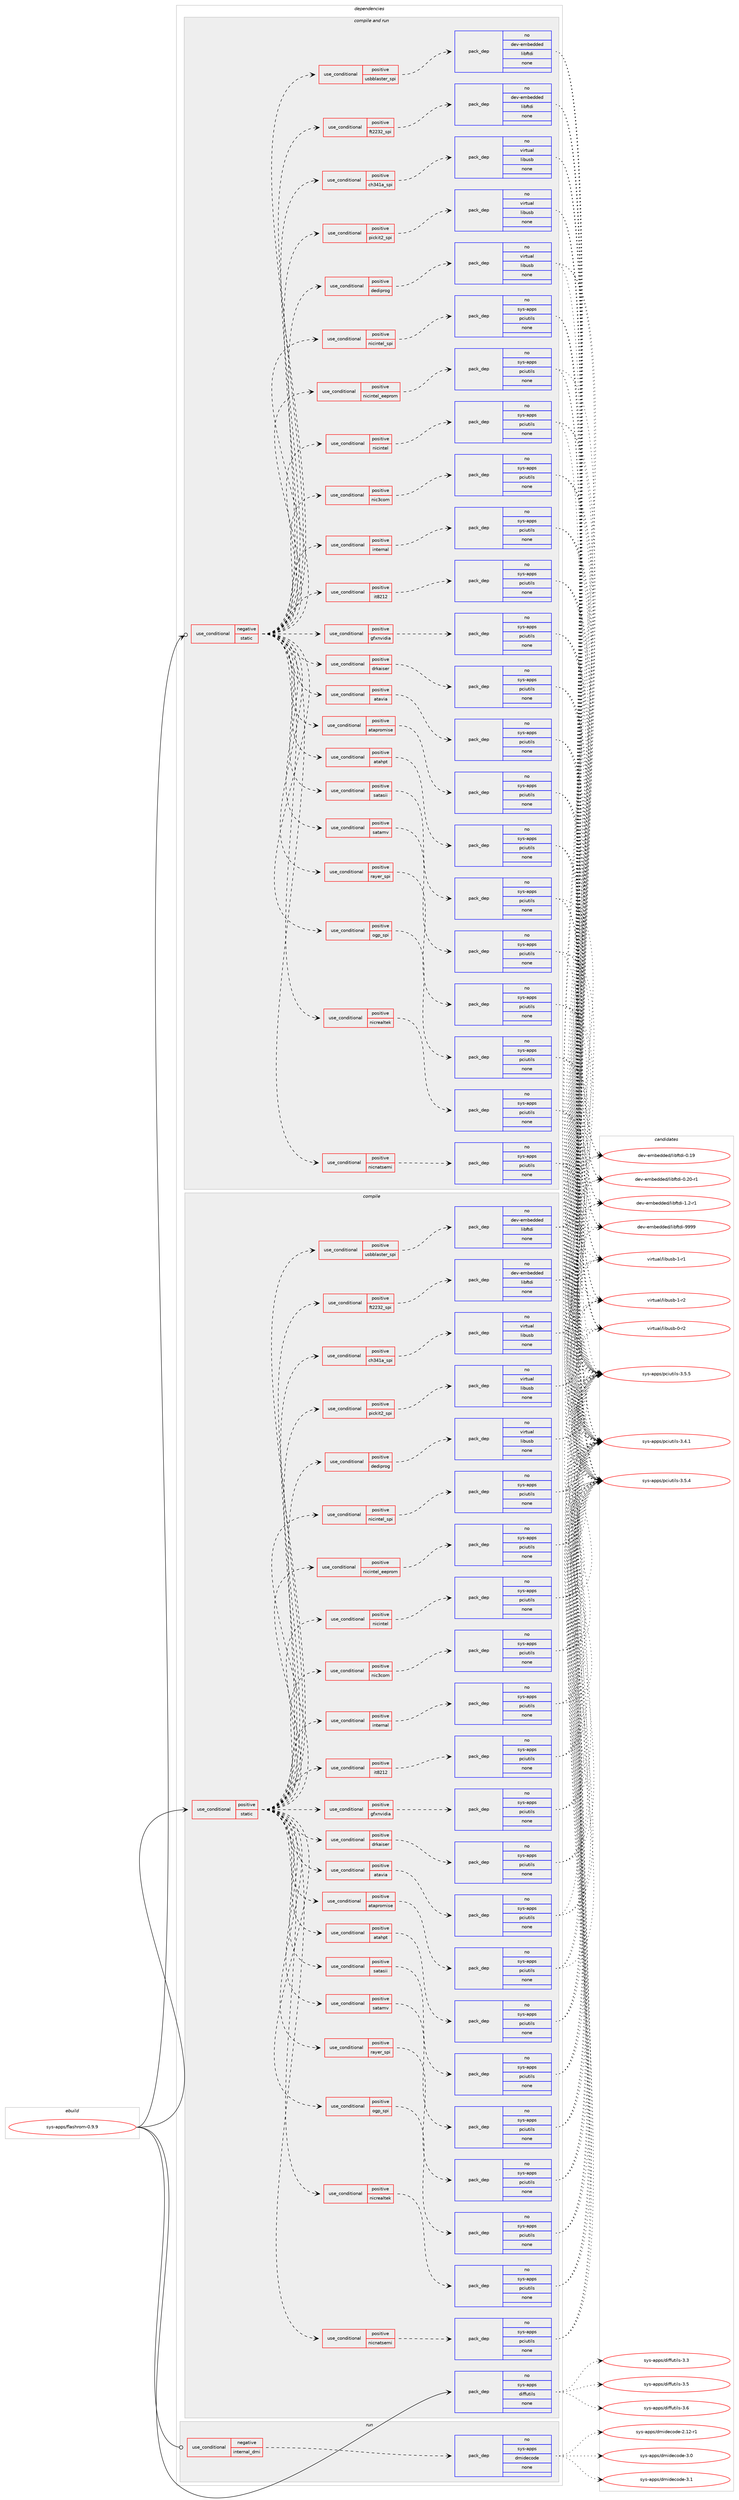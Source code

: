 digraph prolog {

# *************
# Graph options
# *************

newrank=true;
concentrate=true;
compound=true;
graph [rankdir=LR,fontname=Helvetica,fontsize=10,ranksep=1.5];#, ranksep=2.5, nodesep=0.2];
edge  [arrowhead=vee];
node  [fontname=Helvetica,fontsize=10];

# **********
# The ebuild
# **********

subgraph cluster_leftcol {
color=gray;
rank=same;
label=<<i>ebuild</i>>;
id [label="sys-apps/flashrom-0.9.9", color=red, width=4, href="../sys-apps/flashrom-0.9.9.svg"];
}

# ****************
# The dependencies
# ****************

subgraph cluster_midcol {
color=gray;
label=<<i>dependencies</i>>;
subgraph cluster_compile {
fillcolor="#eeeeee";
style=filled;
label=<<i>compile</i>>;
subgraph cond112841 {
dependency468858 [label=<<TABLE BORDER="0" CELLBORDER="1" CELLSPACING="0" CELLPADDING="4"><TR><TD ROWSPAN="3" CELLPADDING="10">use_conditional</TD></TR><TR><TD>positive</TD></TR><TR><TD>static</TD></TR></TABLE>>, shape=none, color=red];
subgraph cond112842 {
dependency468859 [label=<<TABLE BORDER="0" CELLBORDER="1" CELLSPACING="0" CELLPADDING="4"><TR><TD ROWSPAN="3" CELLPADDING="10">use_conditional</TD></TR><TR><TD>positive</TD></TR><TR><TD>atahpt</TD></TR></TABLE>>, shape=none, color=red];
subgraph pack347931 {
dependency468860 [label=<<TABLE BORDER="0" CELLBORDER="1" CELLSPACING="0" CELLPADDING="4" WIDTH="220"><TR><TD ROWSPAN="6" CELLPADDING="30">pack_dep</TD></TR><TR><TD WIDTH="110">no</TD></TR><TR><TD>sys-apps</TD></TR><TR><TD>pciutils</TD></TR><TR><TD>none</TD></TR><TR><TD></TD></TR></TABLE>>, shape=none, color=blue];
}
dependency468859:e -> dependency468860:w [weight=20,style="dashed",arrowhead="vee"];
}
dependency468858:e -> dependency468859:w [weight=20,style="dashed",arrowhead="vee"];
subgraph cond112843 {
dependency468861 [label=<<TABLE BORDER="0" CELLBORDER="1" CELLSPACING="0" CELLPADDING="4"><TR><TD ROWSPAN="3" CELLPADDING="10">use_conditional</TD></TR><TR><TD>positive</TD></TR><TR><TD>atapromise</TD></TR></TABLE>>, shape=none, color=red];
subgraph pack347932 {
dependency468862 [label=<<TABLE BORDER="0" CELLBORDER="1" CELLSPACING="0" CELLPADDING="4" WIDTH="220"><TR><TD ROWSPAN="6" CELLPADDING="30">pack_dep</TD></TR><TR><TD WIDTH="110">no</TD></TR><TR><TD>sys-apps</TD></TR><TR><TD>pciutils</TD></TR><TR><TD>none</TD></TR><TR><TD></TD></TR></TABLE>>, shape=none, color=blue];
}
dependency468861:e -> dependency468862:w [weight=20,style="dashed",arrowhead="vee"];
}
dependency468858:e -> dependency468861:w [weight=20,style="dashed",arrowhead="vee"];
subgraph cond112844 {
dependency468863 [label=<<TABLE BORDER="0" CELLBORDER="1" CELLSPACING="0" CELLPADDING="4"><TR><TD ROWSPAN="3" CELLPADDING="10">use_conditional</TD></TR><TR><TD>positive</TD></TR><TR><TD>atavia</TD></TR></TABLE>>, shape=none, color=red];
subgraph pack347933 {
dependency468864 [label=<<TABLE BORDER="0" CELLBORDER="1" CELLSPACING="0" CELLPADDING="4" WIDTH="220"><TR><TD ROWSPAN="6" CELLPADDING="30">pack_dep</TD></TR><TR><TD WIDTH="110">no</TD></TR><TR><TD>sys-apps</TD></TR><TR><TD>pciutils</TD></TR><TR><TD>none</TD></TR><TR><TD></TD></TR></TABLE>>, shape=none, color=blue];
}
dependency468863:e -> dependency468864:w [weight=20,style="dashed",arrowhead="vee"];
}
dependency468858:e -> dependency468863:w [weight=20,style="dashed",arrowhead="vee"];
subgraph cond112845 {
dependency468865 [label=<<TABLE BORDER="0" CELLBORDER="1" CELLSPACING="0" CELLPADDING="4"><TR><TD ROWSPAN="3" CELLPADDING="10">use_conditional</TD></TR><TR><TD>positive</TD></TR><TR><TD>ch341a_spi</TD></TR></TABLE>>, shape=none, color=red];
subgraph pack347934 {
dependency468866 [label=<<TABLE BORDER="0" CELLBORDER="1" CELLSPACING="0" CELLPADDING="4" WIDTH="220"><TR><TD ROWSPAN="6" CELLPADDING="30">pack_dep</TD></TR><TR><TD WIDTH="110">no</TD></TR><TR><TD>virtual</TD></TR><TR><TD>libusb</TD></TR><TR><TD>none</TD></TR><TR><TD></TD></TR></TABLE>>, shape=none, color=blue];
}
dependency468865:e -> dependency468866:w [weight=20,style="dashed",arrowhead="vee"];
}
dependency468858:e -> dependency468865:w [weight=20,style="dashed",arrowhead="vee"];
subgraph cond112846 {
dependency468867 [label=<<TABLE BORDER="0" CELLBORDER="1" CELLSPACING="0" CELLPADDING="4"><TR><TD ROWSPAN="3" CELLPADDING="10">use_conditional</TD></TR><TR><TD>positive</TD></TR><TR><TD>dediprog</TD></TR></TABLE>>, shape=none, color=red];
subgraph pack347935 {
dependency468868 [label=<<TABLE BORDER="0" CELLBORDER="1" CELLSPACING="0" CELLPADDING="4" WIDTH="220"><TR><TD ROWSPAN="6" CELLPADDING="30">pack_dep</TD></TR><TR><TD WIDTH="110">no</TD></TR><TR><TD>virtual</TD></TR><TR><TD>libusb</TD></TR><TR><TD>none</TD></TR><TR><TD></TD></TR></TABLE>>, shape=none, color=blue];
}
dependency468867:e -> dependency468868:w [weight=20,style="dashed",arrowhead="vee"];
}
dependency468858:e -> dependency468867:w [weight=20,style="dashed",arrowhead="vee"];
subgraph cond112847 {
dependency468869 [label=<<TABLE BORDER="0" CELLBORDER="1" CELLSPACING="0" CELLPADDING="4"><TR><TD ROWSPAN="3" CELLPADDING="10">use_conditional</TD></TR><TR><TD>positive</TD></TR><TR><TD>drkaiser</TD></TR></TABLE>>, shape=none, color=red];
subgraph pack347936 {
dependency468870 [label=<<TABLE BORDER="0" CELLBORDER="1" CELLSPACING="0" CELLPADDING="4" WIDTH="220"><TR><TD ROWSPAN="6" CELLPADDING="30">pack_dep</TD></TR><TR><TD WIDTH="110">no</TD></TR><TR><TD>sys-apps</TD></TR><TR><TD>pciutils</TD></TR><TR><TD>none</TD></TR><TR><TD></TD></TR></TABLE>>, shape=none, color=blue];
}
dependency468869:e -> dependency468870:w [weight=20,style="dashed",arrowhead="vee"];
}
dependency468858:e -> dependency468869:w [weight=20,style="dashed",arrowhead="vee"];
subgraph cond112848 {
dependency468871 [label=<<TABLE BORDER="0" CELLBORDER="1" CELLSPACING="0" CELLPADDING="4"><TR><TD ROWSPAN="3" CELLPADDING="10">use_conditional</TD></TR><TR><TD>positive</TD></TR><TR><TD>ft2232_spi</TD></TR></TABLE>>, shape=none, color=red];
subgraph pack347937 {
dependency468872 [label=<<TABLE BORDER="0" CELLBORDER="1" CELLSPACING="0" CELLPADDING="4" WIDTH="220"><TR><TD ROWSPAN="6" CELLPADDING="30">pack_dep</TD></TR><TR><TD WIDTH="110">no</TD></TR><TR><TD>dev-embedded</TD></TR><TR><TD>libftdi</TD></TR><TR><TD>none</TD></TR><TR><TD></TD></TR></TABLE>>, shape=none, color=blue];
}
dependency468871:e -> dependency468872:w [weight=20,style="dashed",arrowhead="vee"];
}
dependency468858:e -> dependency468871:w [weight=20,style="dashed",arrowhead="vee"];
subgraph cond112849 {
dependency468873 [label=<<TABLE BORDER="0" CELLBORDER="1" CELLSPACING="0" CELLPADDING="4"><TR><TD ROWSPAN="3" CELLPADDING="10">use_conditional</TD></TR><TR><TD>positive</TD></TR><TR><TD>gfxnvidia</TD></TR></TABLE>>, shape=none, color=red];
subgraph pack347938 {
dependency468874 [label=<<TABLE BORDER="0" CELLBORDER="1" CELLSPACING="0" CELLPADDING="4" WIDTH="220"><TR><TD ROWSPAN="6" CELLPADDING="30">pack_dep</TD></TR><TR><TD WIDTH="110">no</TD></TR><TR><TD>sys-apps</TD></TR><TR><TD>pciutils</TD></TR><TR><TD>none</TD></TR><TR><TD></TD></TR></TABLE>>, shape=none, color=blue];
}
dependency468873:e -> dependency468874:w [weight=20,style="dashed",arrowhead="vee"];
}
dependency468858:e -> dependency468873:w [weight=20,style="dashed",arrowhead="vee"];
subgraph cond112850 {
dependency468875 [label=<<TABLE BORDER="0" CELLBORDER="1" CELLSPACING="0" CELLPADDING="4"><TR><TD ROWSPAN="3" CELLPADDING="10">use_conditional</TD></TR><TR><TD>positive</TD></TR><TR><TD>it8212</TD></TR></TABLE>>, shape=none, color=red];
subgraph pack347939 {
dependency468876 [label=<<TABLE BORDER="0" CELLBORDER="1" CELLSPACING="0" CELLPADDING="4" WIDTH="220"><TR><TD ROWSPAN="6" CELLPADDING="30">pack_dep</TD></TR><TR><TD WIDTH="110">no</TD></TR><TR><TD>sys-apps</TD></TR><TR><TD>pciutils</TD></TR><TR><TD>none</TD></TR><TR><TD></TD></TR></TABLE>>, shape=none, color=blue];
}
dependency468875:e -> dependency468876:w [weight=20,style="dashed",arrowhead="vee"];
}
dependency468858:e -> dependency468875:w [weight=20,style="dashed",arrowhead="vee"];
subgraph cond112851 {
dependency468877 [label=<<TABLE BORDER="0" CELLBORDER="1" CELLSPACING="0" CELLPADDING="4"><TR><TD ROWSPAN="3" CELLPADDING="10">use_conditional</TD></TR><TR><TD>positive</TD></TR><TR><TD>internal</TD></TR></TABLE>>, shape=none, color=red];
subgraph pack347940 {
dependency468878 [label=<<TABLE BORDER="0" CELLBORDER="1" CELLSPACING="0" CELLPADDING="4" WIDTH="220"><TR><TD ROWSPAN="6" CELLPADDING="30">pack_dep</TD></TR><TR><TD WIDTH="110">no</TD></TR><TR><TD>sys-apps</TD></TR><TR><TD>pciutils</TD></TR><TR><TD>none</TD></TR><TR><TD></TD></TR></TABLE>>, shape=none, color=blue];
}
dependency468877:e -> dependency468878:w [weight=20,style="dashed",arrowhead="vee"];
}
dependency468858:e -> dependency468877:w [weight=20,style="dashed",arrowhead="vee"];
subgraph cond112852 {
dependency468879 [label=<<TABLE BORDER="0" CELLBORDER="1" CELLSPACING="0" CELLPADDING="4"><TR><TD ROWSPAN="3" CELLPADDING="10">use_conditional</TD></TR><TR><TD>positive</TD></TR><TR><TD>nic3com</TD></TR></TABLE>>, shape=none, color=red];
subgraph pack347941 {
dependency468880 [label=<<TABLE BORDER="0" CELLBORDER="1" CELLSPACING="0" CELLPADDING="4" WIDTH="220"><TR><TD ROWSPAN="6" CELLPADDING="30">pack_dep</TD></TR><TR><TD WIDTH="110">no</TD></TR><TR><TD>sys-apps</TD></TR><TR><TD>pciutils</TD></TR><TR><TD>none</TD></TR><TR><TD></TD></TR></TABLE>>, shape=none, color=blue];
}
dependency468879:e -> dependency468880:w [weight=20,style="dashed",arrowhead="vee"];
}
dependency468858:e -> dependency468879:w [weight=20,style="dashed",arrowhead="vee"];
subgraph cond112853 {
dependency468881 [label=<<TABLE BORDER="0" CELLBORDER="1" CELLSPACING="0" CELLPADDING="4"><TR><TD ROWSPAN="3" CELLPADDING="10">use_conditional</TD></TR><TR><TD>positive</TD></TR><TR><TD>nicintel</TD></TR></TABLE>>, shape=none, color=red];
subgraph pack347942 {
dependency468882 [label=<<TABLE BORDER="0" CELLBORDER="1" CELLSPACING="0" CELLPADDING="4" WIDTH="220"><TR><TD ROWSPAN="6" CELLPADDING="30">pack_dep</TD></TR><TR><TD WIDTH="110">no</TD></TR><TR><TD>sys-apps</TD></TR><TR><TD>pciutils</TD></TR><TR><TD>none</TD></TR><TR><TD></TD></TR></TABLE>>, shape=none, color=blue];
}
dependency468881:e -> dependency468882:w [weight=20,style="dashed",arrowhead="vee"];
}
dependency468858:e -> dependency468881:w [weight=20,style="dashed",arrowhead="vee"];
subgraph cond112854 {
dependency468883 [label=<<TABLE BORDER="0" CELLBORDER="1" CELLSPACING="0" CELLPADDING="4"><TR><TD ROWSPAN="3" CELLPADDING="10">use_conditional</TD></TR><TR><TD>positive</TD></TR><TR><TD>nicintel_eeprom</TD></TR></TABLE>>, shape=none, color=red];
subgraph pack347943 {
dependency468884 [label=<<TABLE BORDER="0" CELLBORDER="1" CELLSPACING="0" CELLPADDING="4" WIDTH="220"><TR><TD ROWSPAN="6" CELLPADDING="30">pack_dep</TD></TR><TR><TD WIDTH="110">no</TD></TR><TR><TD>sys-apps</TD></TR><TR><TD>pciutils</TD></TR><TR><TD>none</TD></TR><TR><TD></TD></TR></TABLE>>, shape=none, color=blue];
}
dependency468883:e -> dependency468884:w [weight=20,style="dashed",arrowhead="vee"];
}
dependency468858:e -> dependency468883:w [weight=20,style="dashed",arrowhead="vee"];
subgraph cond112855 {
dependency468885 [label=<<TABLE BORDER="0" CELLBORDER="1" CELLSPACING="0" CELLPADDING="4"><TR><TD ROWSPAN="3" CELLPADDING="10">use_conditional</TD></TR><TR><TD>positive</TD></TR><TR><TD>nicintel_spi</TD></TR></TABLE>>, shape=none, color=red];
subgraph pack347944 {
dependency468886 [label=<<TABLE BORDER="0" CELLBORDER="1" CELLSPACING="0" CELLPADDING="4" WIDTH="220"><TR><TD ROWSPAN="6" CELLPADDING="30">pack_dep</TD></TR><TR><TD WIDTH="110">no</TD></TR><TR><TD>sys-apps</TD></TR><TR><TD>pciutils</TD></TR><TR><TD>none</TD></TR><TR><TD></TD></TR></TABLE>>, shape=none, color=blue];
}
dependency468885:e -> dependency468886:w [weight=20,style="dashed",arrowhead="vee"];
}
dependency468858:e -> dependency468885:w [weight=20,style="dashed",arrowhead="vee"];
subgraph cond112856 {
dependency468887 [label=<<TABLE BORDER="0" CELLBORDER="1" CELLSPACING="0" CELLPADDING="4"><TR><TD ROWSPAN="3" CELLPADDING="10">use_conditional</TD></TR><TR><TD>positive</TD></TR><TR><TD>nicnatsemi</TD></TR></TABLE>>, shape=none, color=red];
subgraph pack347945 {
dependency468888 [label=<<TABLE BORDER="0" CELLBORDER="1" CELLSPACING="0" CELLPADDING="4" WIDTH="220"><TR><TD ROWSPAN="6" CELLPADDING="30">pack_dep</TD></TR><TR><TD WIDTH="110">no</TD></TR><TR><TD>sys-apps</TD></TR><TR><TD>pciutils</TD></TR><TR><TD>none</TD></TR><TR><TD></TD></TR></TABLE>>, shape=none, color=blue];
}
dependency468887:e -> dependency468888:w [weight=20,style="dashed",arrowhead="vee"];
}
dependency468858:e -> dependency468887:w [weight=20,style="dashed",arrowhead="vee"];
subgraph cond112857 {
dependency468889 [label=<<TABLE BORDER="0" CELLBORDER="1" CELLSPACING="0" CELLPADDING="4"><TR><TD ROWSPAN="3" CELLPADDING="10">use_conditional</TD></TR><TR><TD>positive</TD></TR><TR><TD>nicrealtek</TD></TR></TABLE>>, shape=none, color=red];
subgraph pack347946 {
dependency468890 [label=<<TABLE BORDER="0" CELLBORDER="1" CELLSPACING="0" CELLPADDING="4" WIDTH="220"><TR><TD ROWSPAN="6" CELLPADDING="30">pack_dep</TD></TR><TR><TD WIDTH="110">no</TD></TR><TR><TD>sys-apps</TD></TR><TR><TD>pciutils</TD></TR><TR><TD>none</TD></TR><TR><TD></TD></TR></TABLE>>, shape=none, color=blue];
}
dependency468889:e -> dependency468890:w [weight=20,style="dashed",arrowhead="vee"];
}
dependency468858:e -> dependency468889:w [weight=20,style="dashed",arrowhead="vee"];
subgraph cond112858 {
dependency468891 [label=<<TABLE BORDER="0" CELLBORDER="1" CELLSPACING="0" CELLPADDING="4"><TR><TD ROWSPAN="3" CELLPADDING="10">use_conditional</TD></TR><TR><TD>positive</TD></TR><TR><TD>ogp_spi</TD></TR></TABLE>>, shape=none, color=red];
subgraph pack347947 {
dependency468892 [label=<<TABLE BORDER="0" CELLBORDER="1" CELLSPACING="0" CELLPADDING="4" WIDTH="220"><TR><TD ROWSPAN="6" CELLPADDING="30">pack_dep</TD></TR><TR><TD WIDTH="110">no</TD></TR><TR><TD>sys-apps</TD></TR><TR><TD>pciutils</TD></TR><TR><TD>none</TD></TR><TR><TD></TD></TR></TABLE>>, shape=none, color=blue];
}
dependency468891:e -> dependency468892:w [weight=20,style="dashed",arrowhead="vee"];
}
dependency468858:e -> dependency468891:w [weight=20,style="dashed",arrowhead="vee"];
subgraph cond112859 {
dependency468893 [label=<<TABLE BORDER="0" CELLBORDER="1" CELLSPACING="0" CELLPADDING="4"><TR><TD ROWSPAN="3" CELLPADDING="10">use_conditional</TD></TR><TR><TD>positive</TD></TR><TR><TD>pickit2_spi</TD></TR></TABLE>>, shape=none, color=red];
subgraph pack347948 {
dependency468894 [label=<<TABLE BORDER="0" CELLBORDER="1" CELLSPACING="0" CELLPADDING="4" WIDTH="220"><TR><TD ROWSPAN="6" CELLPADDING="30">pack_dep</TD></TR><TR><TD WIDTH="110">no</TD></TR><TR><TD>virtual</TD></TR><TR><TD>libusb</TD></TR><TR><TD>none</TD></TR><TR><TD></TD></TR></TABLE>>, shape=none, color=blue];
}
dependency468893:e -> dependency468894:w [weight=20,style="dashed",arrowhead="vee"];
}
dependency468858:e -> dependency468893:w [weight=20,style="dashed",arrowhead="vee"];
subgraph cond112860 {
dependency468895 [label=<<TABLE BORDER="0" CELLBORDER="1" CELLSPACING="0" CELLPADDING="4"><TR><TD ROWSPAN="3" CELLPADDING="10">use_conditional</TD></TR><TR><TD>positive</TD></TR><TR><TD>rayer_spi</TD></TR></TABLE>>, shape=none, color=red];
subgraph pack347949 {
dependency468896 [label=<<TABLE BORDER="0" CELLBORDER="1" CELLSPACING="0" CELLPADDING="4" WIDTH="220"><TR><TD ROWSPAN="6" CELLPADDING="30">pack_dep</TD></TR><TR><TD WIDTH="110">no</TD></TR><TR><TD>sys-apps</TD></TR><TR><TD>pciutils</TD></TR><TR><TD>none</TD></TR><TR><TD></TD></TR></TABLE>>, shape=none, color=blue];
}
dependency468895:e -> dependency468896:w [weight=20,style="dashed",arrowhead="vee"];
}
dependency468858:e -> dependency468895:w [weight=20,style="dashed",arrowhead="vee"];
subgraph cond112861 {
dependency468897 [label=<<TABLE BORDER="0" CELLBORDER="1" CELLSPACING="0" CELLPADDING="4"><TR><TD ROWSPAN="3" CELLPADDING="10">use_conditional</TD></TR><TR><TD>positive</TD></TR><TR><TD>satamv</TD></TR></TABLE>>, shape=none, color=red];
subgraph pack347950 {
dependency468898 [label=<<TABLE BORDER="0" CELLBORDER="1" CELLSPACING="0" CELLPADDING="4" WIDTH="220"><TR><TD ROWSPAN="6" CELLPADDING="30">pack_dep</TD></TR><TR><TD WIDTH="110">no</TD></TR><TR><TD>sys-apps</TD></TR><TR><TD>pciutils</TD></TR><TR><TD>none</TD></TR><TR><TD></TD></TR></TABLE>>, shape=none, color=blue];
}
dependency468897:e -> dependency468898:w [weight=20,style="dashed",arrowhead="vee"];
}
dependency468858:e -> dependency468897:w [weight=20,style="dashed",arrowhead="vee"];
subgraph cond112862 {
dependency468899 [label=<<TABLE BORDER="0" CELLBORDER="1" CELLSPACING="0" CELLPADDING="4"><TR><TD ROWSPAN="3" CELLPADDING="10">use_conditional</TD></TR><TR><TD>positive</TD></TR><TR><TD>satasii</TD></TR></TABLE>>, shape=none, color=red];
subgraph pack347951 {
dependency468900 [label=<<TABLE BORDER="0" CELLBORDER="1" CELLSPACING="0" CELLPADDING="4" WIDTH="220"><TR><TD ROWSPAN="6" CELLPADDING="30">pack_dep</TD></TR><TR><TD WIDTH="110">no</TD></TR><TR><TD>sys-apps</TD></TR><TR><TD>pciutils</TD></TR><TR><TD>none</TD></TR><TR><TD></TD></TR></TABLE>>, shape=none, color=blue];
}
dependency468899:e -> dependency468900:w [weight=20,style="dashed",arrowhead="vee"];
}
dependency468858:e -> dependency468899:w [weight=20,style="dashed",arrowhead="vee"];
subgraph cond112863 {
dependency468901 [label=<<TABLE BORDER="0" CELLBORDER="1" CELLSPACING="0" CELLPADDING="4"><TR><TD ROWSPAN="3" CELLPADDING="10">use_conditional</TD></TR><TR><TD>positive</TD></TR><TR><TD>usbblaster_spi</TD></TR></TABLE>>, shape=none, color=red];
subgraph pack347952 {
dependency468902 [label=<<TABLE BORDER="0" CELLBORDER="1" CELLSPACING="0" CELLPADDING="4" WIDTH="220"><TR><TD ROWSPAN="6" CELLPADDING="30">pack_dep</TD></TR><TR><TD WIDTH="110">no</TD></TR><TR><TD>dev-embedded</TD></TR><TR><TD>libftdi</TD></TR><TR><TD>none</TD></TR><TR><TD></TD></TR></TABLE>>, shape=none, color=blue];
}
dependency468901:e -> dependency468902:w [weight=20,style="dashed",arrowhead="vee"];
}
dependency468858:e -> dependency468901:w [weight=20,style="dashed",arrowhead="vee"];
}
id:e -> dependency468858:w [weight=20,style="solid",arrowhead="vee"];
subgraph pack347953 {
dependency468903 [label=<<TABLE BORDER="0" CELLBORDER="1" CELLSPACING="0" CELLPADDING="4" WIDTH="220"><TR><TD ROWSPAN="6" CELLPADDING="30">pack_dep</TD></TR><TR><TD WIDTH="110">no</TD></TR><TR><TD>sys-apps</TD></TR><TR><TD>diffutils</TD></TR><TR><TD>none</TD></TR><TR><TD></TD></TR></TABLE>>, shape=none, color=blue];
}
id:e -> dependency468903:w [weight=20,style="solid",arrowhead="vee"];
}
subgraph cluster_compileandrun {
fillcolor="#eeeeee";
style=filled;
label=<<i>compile and run</i>>;
subgraph cond112864 {
dependency468904 [label=<<TABLE BORDER="0" CELLBORDER="1" CELLSPACING="0" CELLPADDING="4"><TR><TD ROWSPAN="3" CELLPADDING="10">use_conditional</TD></TR><TR><TD>negative</TD></TR><TR><TD>static</TD></TR></TABLE>>, shape=none, color=red];
subgraph cond112865 {
dependency468905 [label=<<TABLE BORDER="0" CELLBORDER="1" CELLSPACING="0" CELLPADDING="4"><TR><TD ROWSPAN="3" CELLPADDING="10">use_conditional</TD></TR><TR><TD>positive</TD></TR><TR><TD>atahpt</TD></TR></TABLE>>, shape=none, color=red];
subgraph pack347954 {
dependency468906 [label=<<TABLE BORDER="0" CELLBORDER="1" CELLSPACING="0" CELLPADDING="4" WIDTH="220"><TR><TD ROWSPAN="6" CELLPADDING="30">pack_dep</TD></TR><TR><TD WIDTH="110">no</TD></TR><TR><TD>sys-apps</TD></TR><TR><TD>pciutils</TD></TR><TR><TD>none</TD></TR><TR><TD></TD></TR></TABLE>>, shape=none, color=blue];
}
dependency468905:e -> dependency468906:w [weight=20,style="dashed",arrowhead="vee"];
}
dependency468904:e -> dependency468905:w [weight=20,style="dashed",arrowhead="vee"];
subgraph cond112866 {
dependency468907 [label=<<TABLE BORDER="0" CELLBORDER="1" CELLSPACING="0" CELLPADDING="4"><TR><TD ROWSPAN="3" CELLPADDING="10">use_conditional</TD></TR><TR><TD>positive</TD></TR><TR><TD>atapromise</TD></TR></TABLE>>, shape=none, color=red];
subgraph pack347955 {
dependency468908 [label=<<TABLE BORDER="0" CELLBORDER="1" CELLSPACING="0" CELLPADDING="4" WIDTH="220"><TR><TD ROWSPAN="6" CELLPADDING="30">pack_dep</TD></TR><TR><TD WIDTH="110">no</TD></TR><TR><TD>sys-apps</TD></TR><TR><TD>pciutils</TD></TR><TR><TD>none</TD></TR><TR><TD></TD></TR></TABLE>>, shape=none, color=blue];
}
dependency468907:e -> dependency468908:w [weight=20,style="dashed",arrowhead="vee"];
}
dependency468904:e -> dependency468907:w [weight=20,style="dashed",arrowhead="vee"];
subgraph cond112867 {
dependency468909 [label=<<TABLE BORDER="0" CELLBORDER="1" CELLSPACING="0" CELLPADDING="4"><TR><TD ROWSPAN="3" CELLPADDING="10">use_conditional</TD></TR><TR><TD>positive</TD></TR><TR><TD>atavia</TD></TR></TABLE>>, shape=none, color=red];
subgraph pack347956 {
dependency468910 [label=<<TABLE BORDER="0" CELLBORDER="1" CELLSPACING="0" CELLPADDING="4" WIDTH="220"><TR><TD ROWSPAN="6" CELLPADDING="30">pack_dep</TD></TR><TR><TD WIDTH="110">no</TD></TR><TR><TD>sys-apps</TD></TR><TR><TD>pciutils</TD></TR><TR><TD>none</TD></TR><TR><TD></TD></TR></TABLE>>, shape=none, color=blue];
}
dependency468909:e -> dependency468910:w [weight=20,style="dashed",arrowhead="vee"];
}
dependency468904:e -> dependency468909:w [weight=20,style="dashed",arrowhead="vee"];
subgraph cond112868 {
dependency468911 [label=<<TABLE BORDER="0" CELLBORDER="1" CELLSPACING="0" CELLPADDING="4"><TR><TD ROWSPAN="3" CELLPADDING="10">use_conditional</TD></TR><TR><TD>positive</TD></TR><TR><TD>ch341a_spi</TD></TR></TABLE>>, shape=none, color=red];
subgraph pack347957 {
dependency468912 [label=<<TABLE BORDER="0" CELLBORDER="1" CELLSPACING="0" CELLPADDING="4" WIDTH="220"><TR><TD ROWSPAN="6" CELLPADDING="30">pack_dep</TD></TR><TR><TD WIDTH="110">no</TD></TR><TR><TD>virtual</TD></TR><TR><TD>libusb</TD></TR><TR><TD>none</TD></TR><TR><TD></TD></TR></TABLE>>, shape=none, color=blue];
}
dependency468911:e -> dependency468912:w [weight=20,style="dashed",arrowhead="vee"];
}
dependency468904:e -> dependency468911:w [weight=20,style="dashed",arrowhead="vee"];
subgraph cond112869 {
dependency468913 [label=<<TABLE BORDER="0" CELLBORDER="1" CELLSPACING="0" CELLPADDING="4"><TR><TD ROWSPAN="3" CELLPADDING="10">use_conditional</TD></TR><TR><TD>positive</TD></TR><TR><TD>dediprog</TD></TR></TABLE>>, shape=none, color=red];
subgraph pack347958 {
dependency468914 [label=<<TABLE BORDER="0" CELLBORDER="1" CELLSPACING="0" CELLPADDING="4" WIDTH="220"><TR><TD ROWSPAN="6" CELLPADDING="30">pack_dep</TD></TR><TR><TD WIDTH="110">no</TD></TR><TR><TD>virtual</TD></TR><TR><TD>libusb</TD></TR><TR><TD>none</TD></TR><TR><TD></TD></TR></TABLE>>, shape=none, color=blue];
}
dependency468913:e -> dependency468914:w [weight=20,style="dashed",arrowhead="vee"];
}
dependency468904:e -> dependency468913:w [weight=20,style="dashed",arrowhead="vee"];
subgraph cond112870 {
dependency468915 [label=<<TABLE BORDER="0" CELLBORDER="1" CELLSPACING="0" CELLPADDING="4"><TR><TD ROWSPAN="3" CELLPADDING="10">use_conditional</TD></TR><TR><TD>positive</TD></TR><TR><TD>drkaiser</TD></TR></TABLE>>, shape=none, color=red];
subgraph pack347959 {
dependency468916 [label=<<TABLE BORDER="0" CELLBORDER="1" CELLSPACING="0" CELLPADDING="4" WIDTH="220"><TR><TD ROWSPAN="6" CELLPADDING="30">pack_dep</TD></TR><TR><TD WIDTH="110">no</TD></TR><TR><TD>sys-apps</TD></TR><TR><TD>pciutils</TD></TR><TR><TD>none</TD></TR><TR><TD></TD></TR></TABLE>>, shape=none, color=blue];
}
dependency468915:e -> dependency468916:w [weight=20,style="dashed",arrowhead="vee"];
}
dependency468904:e -> dependency468915:w [weight=20,style="dashed",arrowhead="vee"];
subgraph cond112871 {
dependency468917 [label=<<TABLE BORDER="0" CELLBORDER="1" CELLSPACING="0" CELLPADDING="4"><TR><TD ROWSPAN="3" CELLPADDING="10">use_conditional</TD></TR><TR><TD>positive</TD></TR><TR><TD>ft2232_spi</TD></TR></TABLE>>, shape=none, color=red];
subgraph pack347960 {
dependency468918 [label=<<TABLE BORDER="0" CELLBORDER="1" CELLSPACING="0" CELLPADDING="4" WIDTH="220"><TR><TD ROWSPAN="6" CELLPADDING="30">pack_dep</TD></TR><TR><TD WIDTH="110">no</TD></TR><TR><TD>dev-embedded</TD></TR><TR><TD>libftdi</TD></TR><TR><TD>none</TD></TR><TR><TD></TD></TR></TABLE>>, shape=none, color=blue];
}
dependency468917:e -> dependency468918:w [weight=20,style="dashed",arrowhead="vee"];
}
dependency468904:e -> dependency468917:w [weight=20,style="dashed",arrowhead="vee"];
subgraph cond112872 {
dependency468919 [label=<<TABLE BORDER="0" CELLBORDER="1" CELLSPACING="0" CELLPADDING="4"><TR><TD ROWSPAN="3" CELLPADDING="10">use_conditional</TD></TR><TR><TD>positive</TD></TR><TR><TD>gfxnvidia</TD></TR></TABLE>>, shape=none, color=red];
subgraph pack347961 {
dependency468920 [label=<<TABLE BORDER="0" CELLBORDER="1" CELLSPACING="0" CELLPADDING="4" WIDTH="220"><TR><TD ROWSPAN="6" CELLPADDING="30">pack_dep</TD></TR><TR><TD WIDTH="110">no</TD></TR><TR><TD>sys-apps</TD></TR><TR><TD>pciutils</TD></TR><TR><TD>none</TD></TR><TR><TD></TD></TR></TABLE>>, shape=none, color=blue];
}
dependency468919:e -> dependency468920:w [weight=20,style="dashed",arrowhead="vee"];
}
dependency468904:e -> dependency468919:w [weight=20,style="dashed",arrowhead="vee"];
subgraph cond112873 {
dependency468921 [label=<<TABLE BORDER="0" CELLBORDER="1" CELLSPACING="0" CELLPADDING="4"><TR><TD ROWSPAN="3" CELLPADDING="10">use_conditional</TD></TR><TR><TD>positive</TD></TR><TR><TD>it8212</TD></TR></TABLE>>, shape=none, color=red];
subgraph pack347962 {
dependency468922 [label=<<TABLE BORDER="0" CELLBORDER="1" CELLSPACING="0" CELLPADDING="4" WIDTH="220"><TR><TD ROWSPAN="6" CELLPADDING="30">pack_dep</TD></TR><TR><TD WIDTH="110">no</TD></TR><TR><TD>sys-apps</TD></TR><TR><TD>pciutils</TD></TR><TR><TD>none</TD></TR><TR><TD></TD></TR></TABLE>>, shape=none, color=blue];
}
dependency468921:e -> dependency468922:w [weight=20,style="dashed",arrowhead="vee"];
}
dependency468904:e -> dependency468921:w [weight=20,style="dashed",arrowhead="vee"];
subgraph cond112874 {
dependency468923 [label=<<TABLE BORDER="0" CELLBORDER="1" CELLSPACING="0" CELLPADDING="4"><TR><TD ROWSPAN="3" CELLPADDING="10">use_conditional</TD></TR><TR><TD>positive</TD></TR><TR><TD>internal</TD></TR></TABLE>>, shape=none, color=red];
subgraph pack347963 {
dependency468924 [label=<<TABLE BORDER="0" CELLBORDER="1" CELLSPACING="0" CELLPADDING="4" WIDTH="220"><TR><TD ROWSPAN="6" CELLPADDING="30">pack_dep</TD></TR><TR><TD WIDTH="110">no</TD></TR><TR><TD>sys-apps</TD></TR><TR><TD>pciutils</TD></TR><TR><TD>none</TD></TR><TR><TD></TD></TR></TABLE>>, shape=none, color=blue];
}
dependency468923:e -> dependency468924:w [weight=20,style="dashed",arrowhead="vee"];
}
dependency468904:e -> dependency468923:w [weight=20,style="dashed",arrowhead="vee"];
subgraph cond112875 {
dependency468925 [label=<<TABLE BORDER="0" CELLBORDER="1" CELLSPACING="0" CELLPADDING="4"><TR><TD ROWSPAN="3" CELLPADDING="10">use_conditional</TD></TR><TR><TD>positive</TD></TR><TR><TD>nic3com</TD></TR></TABLE>>, shape=none, color=red];
subgraph pack347964 {
dependency468926 [label=<<TABLE BORDER="0" CELLBORDER="1" CELLSPACING="0" CELLPADDING="4" WIDTH="220"><TR><TD ROWSPAN="6" CELLPADDING="30">pack_dep</TD></TR><TR><TD WIDTH="110">no</TD></TR><TR><TD>sys-apps</TD></TR><TR><TD>pciutils</TD></TR><TR><TD>none</TD></TR><TR><TD></TD></TR></TABLE>>, shape=none, color=blue];
}
dependency468925:e -> dependency468926:w [weight=20,style="dashed",arrowhead="vee"];
}
dependency468904:e -> dependency468925:w [weight=20,style="dashed",arrowhead="vee"];
subgraph cond112876 {
dependency468927 [label=<<TABLE BORDER="0" CELLBORDER="1" CELLSPACING="0" CELLPADDING="4"><TR><TD ROWSPAN="3" CELLPADDING="10">use_conditional</TD></TR><TR><TD>positive</TD></TR><TR><TD>nicintel</TD></TR></TABLE>>, shape=none, color=red];
subgraph pack347965 {
dependency468928 [label=<<TABLE BORDER="0" CELLBORDER="1" CELLSPACING="0" CELLPADDING="4" WIDTH="220"><TR><TD ROWSPAN="6" CELLPADDING="30">pack_dep</TD></TR><TR><TD WIDTH="110">no</TD></TR><TR><TD>sys-apps</TD></TR><TR><TD>pciutils</TD></TR><TR><TD>none</TD></TR><TR><TD></TD></TR></TABLE>>, shape=none, color=blue];
}
dependency468927:e -> dependency468928:w [weight=20,style="dashed",arrowhead="vee"];
}
dependency468904:e -> dependency468927:w [weight=20,style="dashed",arrowhead="vee"];
subgraph cond112877 {
dependency468929 [label=<<TABLE BORDER="0" CELLBORDER="1" CELLSPACING="0" CELLPADDING="4"><TR><TD ROWSPAN="3" CELLPADDING="10">use_conditional</TD></TR><TR><TD>positive</TD></TR><TR><TD>nicintel_eeprom</TD></TR></TABLE>>, shape=none, color=red];
subgraph pack347966 {
dependency468930 [label=<<TABLE BORDER="0" CELLBORDER="1" CELLSPACING="0" CELLPADDING="4" WIDTH="220"><TR><TD ROWSPAN="6" CELLPADDING="30">pack_dep</TD></TR><TR><TD WIDTH="110">no</TD></TR><TR><TD>sys-apps</TD></TR><TR><TD>pciutils</TD></TR><TR><TD>none</TD></TR><TR><TD></TD></TR></TABLE>>, shape=none, color=blue];
}
dependency468929:e -> dependency468930:w [weight=20,style="dashed",arrowhead="vee"];
}
dependency468904:e -> dependency468929:w [weight=20,style="dashed",arrowhead="vee"];
subgraph cond112878 {
dependency468931 [label=<<TABLE BORDER="0" CELLBORDER="1" CELLSPACING="0" CELLPADDING="4"><TR><TD ROWSPAN="3" CELLPADDING="10">use_conditional</TD></TR><TR><TD>positive</TD></TR><TR><TD>nicintel_spi</TD></TR></TABLE>>, shape=none, color=red];
subgraph pack347967 {
dependency468932 [label=<<TABLE BORDER="0" CELLBORDER="1" CELLSPACING="0" CELLPADDING="4" WIDTH="220"><TR><TD ROWSPAN="6" CELLPADDING="30">pack_dep</TD></TR><TR><TD WIDTH="110">no</TD></TR><TR><TD>sys-apps</TD></TR><TR><TD>pciutils</TD></TR><TR><TD>none</TD></TR><TR><TD></TD></TR></TABLE>>, shape=none, color=blue];
}
dependency468931:e -> dependency468932:w [weight=20,style="dashed",arrowhead="vee"];
}
dependency468904:e -> dependency468931:w [weight=20,style="dashed",arrowhead="vee"];
subgraph cond112879 {
dependency468933 [label=<<TABLE BORDER="0" CELLBORDER="1" CELLSPACING="0" CELLPADDING="4"><TR><TD ROWSPAN="3" CELLPADDING="10">use_conditional</TD></TR><TR><TD>positive</TD></TR><TR><TD>nicnatsemi</TD></TR></TABLE>>, shape=none, color=red];
subgraph pack347968 {
dependency468934 [label=<<TABLE BORDER="0" CELLBORDER="1" CELLSPACING="0" CELLPADDING="4" WIDTH="220"><TR><TD ROWSPAN="6" CELLPADDING="30">pack_dep</TD></TR><TR><TD WIDTH="110">no</TD></TR><TR><TD>sys-apps</TD></TR><TR><TD>pciutils</TD></TR><TR><TD>none</TD></TR><TR><TD></TD></TR></TABLE>>, shape=none, color=blue];
}
dependency468933:e -> dependency468934:w [weight=20,style="dashed",arrowhead="vee"];
}
dependency468904:e -> dependency468933:w [weight=20,style="dashed",arrowhead="vee"];
subgraph cond112880 {
dependency468935 [label=<<TABLE BORDER="0" CELLBORDER="1" CELLSPACING="0" CELLPADDING="4"><TR><TD ROWSPAN="3" CELLPADDING="10">use_conditional</TD></TR><TR><TD>positive</TD></TR><TR><TD>nicrealtek</TD></TR></TABLE>>, shape=none, color=red];
subgraph pack347969 {
dependency468936 [label=<<TABLE BORDER="0" CELLBORDER="1" CELLSPACING="0" CELLPADDING="4" WIDTH="220"><TR><TD ROWSPAN="6" CELLPADDING="30">pack_dep</TD></TR><TR><TD WIDTH="110">no</TD></TR><TR><TD>sys-apps</TD></TR><TR><TD>pciutils</TD></TR><TR><TD>none</TD></TR><TR><TD></TD></TR></TABLE>>, shape=none, color=blue];
}
dependency468935:e -> dependency468936:w [weight=20,style="dashed",arrowhead="vee"];
}
dependency468904:e -> dependency468935:w [weight=20,style="dashed",arrowhead="vee"];
subgraph cond112881 {
dependency468937 [label=<<TABLE BORDER="0" CELLBORDER="1" CELLSPACING="0" CELLPADDING="4"><TR><TD ROWSPAN="3" CELLPADDING="10">use_conditional</TD></TR><TR><TD>positive</TD></TR><TR><TD>ogp_spi</TD></TR></TABLE>>, shape=none, color=red];
subgraph pack347970 {
dependency468938 [label=<<TABLE BORDER="0" CELLBORDER="1" CELLSPACING="0" CELLPADDING="4" WIDTH="220"><TR><TD ROWSPAN="6" CELLPADDING="30">pack_dep</TD></TR><TR><TD WIDTH="110">no</TD></TR><TR><TD>sys-apps</TD></TR><TR><TD>pciutils</TD></TR><TR><TD>none</TD></TR><TR><TD></TD></TR></TABLE>>, shape=none, color=blue];
}
dependency468937:e -> dependency468938:w [weight=20,style="dashed",arrowhead="vee"];
}
dependency468904:e -> dependency468937:w [weight=20,style="dashed",arrowhead="vee"];
subgraph cond112882 {
dependency468939 [label=<<TABLE BORDER="0" CELLBORDER="1" CELLSPACING="0" CELLPADDING="4"><TR><TD ROWSPAN="3" CELLPADDING="10">use_conditional</TD></TR><TR><TD>positive</TD></TR><TR><TD>pickit2_spi</TD></TR></TABLE>>, shape=none, color=red];
subgraph pack347971 {
dependency468940 [label=<<TABLE BORDER="0" CELLBORDER="1" CELLSPACING="0" CELLPADDING="4" WIDTH="220"><TR><TD ROWSPAN="6" CELLPADDING="30">pack_dep</TD></TR><TR><TD WIDTH="110">no</TD></TR><TR><TD>virtual</TD></TR><TR><TD>libusb</TD></TR><TR><TD>none</TD></TR><TR><TD></TD></TR></TABLE>>, shape=none, color=blue];
}
dependency468939:e -> dependency468940:w [weight=20,style="dashed",arrowhead="vee"];
}
dependency468904:e -> dependency468939:w [weight=20,style="dashed",arrowhead="vee"];
subgraph cond112883 {
dependency468941 [label=<<TABLE BORDER="0" CELLBORDER="1" CELLSPACING="0" CELLPADDING="4"><TR><TD ROWSPAN="3" CELLPADDING="10">use_conditional</TD></TR><TR><TD>positive</TD></TR><TR><TD>rayer_spi</TD></TR></TABLE>>, shape=none, color=red];
subgraph pack347972 {
dependency468942 [label=<<TABLE BORDER="0" CELLBORDER="1" CELLSPACING="0" CELLPADDING="4" WIDTH="220"><TR><TD ROWSPAN="6" CELLPADDING="30">pack_dep</TD></TR><TR><TD WIDTH="110">no</TD></TR><TR><TD>sys-apps</TD></TR><TR><TD>pciutils</TD></TR><TR><TD>none</TD></TR><TR><TD></TD></TR></TABLE>>, shape=none, color=blue];
}
dependency468941:e -> dependency468942:w [weight=20,style="dashed",arrowhead="vee"];
}
dependency468904:e -> dependency468941:w [weight=20,style="dashed",arrowhead="vee"];
subgraph cond112884 {
dependency468943 [label=<<TABLE BORDER="0" CELLBORDER="1" CELLSPACING="0" CELLPADDING="4"><TR><TD ROWSPAN="3" CELLPADDING="10">use_conditional</TD></TR><TR><TD>positive</TD></TR><TR><TD>satamv</TD></TR></TABLE>>, shape=none, color=red];
subgraph pack347973 {
dependency468944 [label=<<TABLE BORDER="0" CELLBORDER="1" CELLSPACING="0" CELLPADDING="4" WIDTH="220"><TR><TD ROWSPAN="6" CELLPADDING="30">pack_dep</TD></TR><TR><TD WIDTH="110">no</TD></TR><TR><TD>sys-apps</TD></TR><TR><TD>pciutils</TD></TR><TR><TD>none</TD></TR><TR><TD></TD></TR></TABLE>>, shape=none, color=blue];
}
dependency468943:e -> dependency468944:w [weight=20,style="dashed",arrowhead="vee"];
}
dependency468904:e -> dependency468943:w [weight=20,style="dashed",arrowhead="vee"];
subgraph cond112885 {
dependency468945 [label=<<TABLE BORDER="0" CELLBORDER="1" CELLSPACING="0" CELLPADDING="4"><TR><TD ROWSPAN="3" CELLPADDING="10">use_conditional</TD></TR><TR><TD>positive</TD></TR><TR><TD>satasii</TD></TR></TABLE>>, shape=none, color=red];
subgraph pack347974 {
dependency468946 [label=<<TABLE BORDER="0" CELLBORDER="1" CELLSPACING="0" CELLPADDING="4" WIDTH="220"><TR><TD ROWSPAN="6" CELLPADDING="30">pack_dep</TD></TR><TR><TD WIDTH="110">no</TD></TR><TR><TD>sys-apps</TD></TR><TR><TD>pciutils</TD></TR><TR><TD>none</TD></TR><TR><TD></TD></TR></TABLE>>, shape=none, color=blue];
}
dependency468945:e -> dependency468946:w [weight=20,style="dashed",arrowhead="vee"];
}
dependency468904:e -> dependency468945:w [weight=20,style="dashed",arrowhead="vee"];
subgraph cond112886 {
dependency468947 [label=<<TABLE BORDER="0" CELLBORDER="1" CELLSPACING="0" CELLPADDING="4"><TR><TD ROWSPAN="3" CELLPADDING="10">use_conditional</TD></TR><TR><TD>positive</TD></TR><TR><TD>usbblaster_spi</TD></TR></TABLE>>, shape=none, color=red];
subgraph pack347975 {
dependency468948 [label=<<TABLE BORDER="0" CELLBORDER="1" CELLSPACING="0" CELLPADDING="4" WIDTH="220"><TR><TD ROWSPAN="6" CELLPADDING="30">pack_dep</TD></TR><TR><TD WIDTH="110">no</TD></TR><TR><TD>dev-embedded</TD></TR><TR><TD>libftdi</TD></TR><TR><TD>none</TD></TR><TR><TD></TD></TR></TABLE>>, shape=none, color=blue];
}
dependency468947:e -> dependency468948:w [weight=20,style="dashed",arrowhead="vee"];
}
dependency468904:e -> dependency468947:w [weight=20,style="dashed",arrowhead="vee"];
}
id:e -> dependency468904:w [weight=20,style="solid",arrowhead="odotvee"];
}
subgraph cluster_run {
fillcolor="#eeeeee";
style=filled;
label=<<i>run</i>>;
subgraph cond112887 {
dependency468949 [label=<<TABLE BORDER="0" CELLBORDER="1" CELLSPACING="0" CELLPADDING="4"><TR><TD ROWSPAN="3" CELLPADDING="10">use_conditional</TD></TR><TR><TD>negative</TD></TR><TR><TD>internal_dmi</TD></TR></TABLE>>, shape=none, color=red];
subgraph pack347976 {
dependency468950 [label=<<TABLE BORDER="0" CELLBORDER="1" CELLSPACING="0" CELLPADDING="4" WIDTH="220"><TR><TD ROWSPAN="6" CELLPADDING="30">pack_dep</TD></TR><TR><TD WIDTH="110">no</TD></TR><TR><TD>sys-apps</TD></TR><TR><TD>dmidecode</TD></TR><TR><TD>none</TD></TR><TR><TD></TD></TR></TABLE>>, shape=none, color=blue];
}
dependency468949:e -> dependency468950:w [weight=20,style="dashed",arrowhead="vee"];
}
id:e -> dependency468949:w [weight=20,style="solid",arrowhead="odot"];
}
}

# **************
# The candidates
# **************

subgraph cluster_choices {
rank=same;
color=gray;
label=<<i>candidates</i>>;

subgraph choice347931 {
color=black;
nodesep=1;
choice11512111545971121121154711299105117116105108115455146524649 [label="sys-apps/pciutils-3.4.1", color=red, width=4,href="../sys-apps/pciutils-3.4.1.svg"];
choice11512111545971121121154711299105117116105108115455146534652 [label="sys-apps/pciutils-3.5.4", color=red, width=4,href="../sys-apps/pciutils-3.5.4.svg"];
choice11512111545971121121154711299105117116105108115455146534653 [label="sys-apps/pciutils-3.5.5", color=red, width=4,href="../sys-apps/pciutils-3.5.5.svg"];
dependency468860:e -> choice11512111545971121121154711299105117116105108115455146524649:w [style=dotted,weight="100"];
dependency468860:e -> choice11512111545971121121154711299105117116105108115455146534652:w [style=dotted,weight="100"];
dependency468860:e -> choice11512111545971121121154711299105117116105108115455146534653:w [style=dotted,weight="100"];
}
subgraph choice347932 {
color=black;
nodesep=1;
choice11512111545971121121154711299105117116105108115455146524649 [label="sys-apps/pciutils-3.4.1", color=red, width=4,href="../sys-apps/pciutils-3.4.1.svg"];
choice11512111545971121121154711299105117116105108115455146534652 [label="sys-apps/pciutils-3.5.4", color=red, width=4,href="../sys-apps/pciutils-3.5.4.svg"];
choice11512111545971121121154711299105117116105108115455146534653 [label="sys-apps/pciutils-3.5.5", color=red, width=4,href="../sys-apps/pciutils-3.5.5.svg"];
dependency468862:e -> choice11512111545971121121154711299105117116105108115455146524649:w [style=dotted,weight="100"];
dependency468862:e -> choice11512111545971121121154711299105117116105108115455146534652:w [style=dotted,weight="100"];
dependency468862:e -> choice11512111545971121121154711299105117116105108115455146534653:w [style=dotted,weight="100"];
}
subgraph choice347933 {
color=black;
nodesep=1;
choice11512111545971121121154711299105117116105108115455146524649 [label="sys-apps/pciutils-3.4.1", color=red, width=4,href="../sys-apps/pciutils-3.4.1.svg"];
choice11512111545971121121154711299105117116105108115455146534652 [label="sys-apps/pciutils-3.5.4", color=red, width=4,href="../sys-apps/pciutils-3.5.4.svg"];
choice11512111545971121121154711299105117116105108115455146534653 [label="sys-apps/pciutils-3.5.5", color=red, width=4,href="../sys-apps/pciutils-3.5.5.svg"];
dependency468864:e -> choice11512111545971121121154711299105117116105108115455146524649:w [style=dotted,weight="100"];
dependency468864:e -> choice11512111545971121121154711299105117116105108115455146534652:w [style=dotted,weight="100"];
dependency468864:e -> choice11512111545971121121154711299105117116105108115455146534653:w [style=dotted,weight="100"];
}
subgraph choice347934 {
color=black;
nodesep=1;
choice1181051141161179710847108105981171159845484511450 [label="virtual/libusb-0-r2", color=red, width=4,href="../virtual/libusb-0-r2.svg"];
choice1181051141161179710847108105981171159845494511449 [label="virtual/libusb-1-r1", color=red, width=4,href="../virtual/libusb-1-r1.svg"];
choice1181051141161179710847108105981171159845494511450 [label="virtual/libusb-1-r2", color=red, width=4,href="../virtual/libusb-1-r2.svg"];
dependency468866:e -> choice1181051141161179710847108105981171159845484511450:w [style=dotted,weight="100"];
dependency468866:e -> choice1181051141161179710847108105981171159845494511449:w [style=dotted,weight="100"];
dependency468866:e -> choice1181051141161179710847108105981171159845494511450:w [style=dotted,weight="100"];
}
subgraph choice347935 {
color=black;
nodesep=1;
choice1181051141161179710847108105981171159845484511450 [label="virtual/libusb-0-r2", color=red, width=4,href="../virtual/libusb-0-r2.svg"];
choice1181051141161179710847108105981171159845494511449 [label="virtual/libusb-1-r1", color=red, width=4,href="../virtual/libusb-1-r1.svg"];
choice1181051141161179710847108105981171159845494511450 [label="virtual/libusb-1-r2", color=red, width=4,href="../virtual/libusb-1-r2.svg"];
dependency468868:e -> choice1181051141161179710847108105981171159845484511450:w [style=dotted,weight="100"];
dependency468868:e -> choice1181051141161179710847108105981171159845494511449:w [style=dotted,weight="100"];
dependency468868:e -> choice1181051141161179710847108105981171159845494511450:w [style=dotted,weight="100"];
}
subgraph choice347936 {
color=black;
nodesep=1;
choice11512111545971121121154711299105117116105108115455146524649 [label="sys-apps/pciutils-3.4.1", color=red, width=4,href="../sys-apps/pciutils-3.4.1.svg"];
choice11512111545971121121154711299105117116105108115455146534652 [label="sys-apps/pciutils-3.5.4", color=red, width=4,href="../sys-apps/pciutils-3.5.4.svg"];
choice11512111545971121121154711299105117116105108115455146534653 [label="sys-apps/pciutils-3.5.5", color=red, width=4,href="../sys-apps/pciutils-3.5.5.svg"];
dependency468870:e -> choice11512111545971121121154711299105117116105108115455146524649:w [style=dotted,weight="100"];
dependency468870:e -> choice11512111545971121121154711299105117116105108115455146534652:w [style=dotted,weight="100"];
dependency468870:e -> choice11512111545971121121154711299105117116105108115455146534653:w [style=dotted,weight="100"];
}
subgraph choice347937 {
color=black;
nodesep=1;
choice100101118451011099810110010010110047108105981021161001054548464957 [label="dev-embedded/libftdi-0.19", color=red, width=4,href="../dev-embedded/libftdi-0.19.svg"];
choice1001011184510110998101100100101100471081059810211610010545484650484511449 [label="dev-embedded/libftdi-0.20-r1", color=red, width=4,href="../dev-embedded/libftdi-0.20-r1.svg"];
choice10010111845101109981011001001011004710810598102116100105454946504511449 [label="dev-embedded/libftdi-1.2-r1", color=red, width=4,href="../dev-embedded/libftdi-1.2-r1.svg"];
choice100101118451011099810110010010110047108105981021161001054557575757 [label="dev-embedded/libftdi-9999", color=red, width=4,href="../dev-embedded/libftdi-9999.svg"];
dependency468872:e -> choice100101118451011099810110010010110047108105981021161001054548464957:w [style=dotted,weight="100"];
dependency468872:e -> choice1001011184510110998101100100101100471081059810211610010545484650484511449:w [style=dotted,weight="100"];
dependency468872:e -> choice10010111845101109981011001001011004710810598102116100105454946504511449:w [style=dotted,weight="100"];
dependency468872:e -> choice100101118451011099810110010010110047108105981021161001054557575757:w [style=dotted,weight="100"];
}
subgraph choice347938 {
color=black;
nodesep=1;
choice11512111545971121121154711299105117116105108115455146524649 [label="sys-apps/pciutils-3.4.1", color=red, width=4,href="../sys-apps/pciutils-3.4.1.svg"];
choice11512111545971121121154711299105117116105108115455146534652 [label="sys-apps/pciutils-3.5.4", color=red, width=4,href="../sys-apps/pciutils-3.5.4.svg"];
choice11512111545971121121154711299105117116105108115455146534653 [label="sys-apps/pciutils-3.5.5", color=red, width=4,href="../sys-apps/pciutils-3.5.5.svg"];
dependency468874:e -> choice11512111545971121121154711299105117116105108115455146524649:w [style=dotted,weight="100"];
dependency468874:e -> choice11512111545971121121154711299105117116105108115455146534652:w [style=dotted,weight="100"];
dependency468874:e -> choice11512111545971121121154711299105117116105108115455146534653:w [style=dotted,weight="100"];
}
subgraph choice347939 {
color=black;
nodesep=1;
choice11512111545971121121154711299105117116105108115455146524649 [label="sys-apps/pciutils-3.4.1", color=red, width=4,href="../sys-apps/pciutils-3.4.1.svg"];
choice11512111545971121121154711299105117116105108115455146534652 [label="sys-apps/pciutils-3.5.4", color=red, width=4,href="../sys-apps/pciutils-3.5.4.svg"];
choice11512111545971121121154711299105117116105108115455146534653 [label="sys-apps/pciutils-3.5.5", color=red, width=4,href="../sys-apps/pciutils-3.5.5.svg"];
dependency468876:e -> choice11512111545971121121154711299105117116105108115455146524649:w [style=dotted,weight="100"];
dependency468876:e -> choice11512111545971121121154711299105117116105108115455146534652:w [style=dotted,weight="100"];
dependency468876:e -> choice11512111545971121121154711299105117116105108115455146534653:w [style=dotted,weight="100"];
}
subgraph choice347940 {
color=black;
nodesep=1;
choice11512111545971121121154711299105117116105108115455146524649 [label="sys-apps/pciutils-3.4.1", color=red, width=4,href="../sys-apps/pciutils-3.4.1.svg"];
choice11512111545971121121154711299105117116105108115455146534652 [label="sys-apps/pciutils-3.5.4", color=red, width=4,href="../sys-apps/pciutils-3.5.4.svg"];
choice11512111545971121121154711299105117116105108115455146534653 [label="sys-apps/pciutils-3.5.5", color=red, width=4,href="../sys-apps/pciutils-3.5.5.svg"];
dependency468878:e -> choice11512111545971121121154711299105117116105108115455146524649:w [style=dotted,weight="100"];
dependency468878:e -> choice11512111545971121121154711299105117116105108115455146534652:w [style=dotted,weight="100"];
dependency468878:e -> choice11512111545971121121154711299105117116105108115455146534653:w [style=dotted,weight="100"];
}
subgraph choice347941 {
color=black;
nodesep=1;
choice11512111545971121121154711299105117116105108115455146524649 [label="sys-apps/pciutils-3.4.1", color=red, width=4,href="../sys-apps/pciutils-3.4.1.svg"];
choice11512111545971121121154711299105117116105108115455146534652 [label="sys-apps/pciutils-3.5.4", color=red, width=4,href="../sys-apps/pciutils-3.5.4.svg"];
choice11512111545971121121154711299105117116105108115455146534653 [label="sys-apps/pciutils-3.5.5", color=red, width=4,href="../sys-apps/pciutils-3.5.5.svg"];
dependency468880:e -> choice11512111545971121121154711299105117116105108115455146524649:w [style=dotted,weight="100"];
dependency468880:e -> choice11512111545971121121154711299105117116105108115455146534652:w [style=dotted,weight="100"];
dependency468880:e -> choice11512111545971121121154711299105117116105108115455146534653:w [style=dotted,weight="100"];
}
subgraph choice347942 {
color=black;
nodesep=1;
choice11512111545971121121154711299105117116105108115455146524649 [label="sys-apps/pciutils-3.4.1", color=red, width=4,href="../sys-apps/pciutils-3.4.1.svg"];
choice11512111545971121121154711299105117116105108115455146534652 [label="sys-apps/pciutils-3.5.4", color=red, width=4,href="../sys-apps/pciutils-3.5.4.svg"];
choice11512111545971121121154711299105117116105108115455146534653 [label="sys-apps/pciutils-3.5.5", color=red, width=4,href="../sys-apps/pciutils-3.5.5.svg"];
dependency468882:e -> choice11512111545971121121154711299105117116105108115455146524649:w [style=dotted,weight="100"];
dependency468882:e -> choice11512111545971121121154711299105117116105108115455146534652:w [style=dotted,weight="100"];
dependency468882:e -> choice11512111545971121121154711299105117116105108115455146534653:w [style=dotted,weight="100"];
}
subgraph choice347943 {
color=black;
nodesep=1;
choice11512111545971121121154711299105117116105108115455146524649 [label="sys-apps/pciutils-3.4.1", color=red, width=4,href="../sys-apps/pciutils-3.4.1.svg"];
choice11512111545971121121154711299105117116105108115455146534652 [label="sys-apps/pciutils-3.5.4", color=red, width=4,href="../sys-apps/pciutils-3.5.4.svg"];
choice11512111545971121121154711299105117116105108115455146534653 [label="sys-apps/pciutils-3.5.5", color=red, width=4,href="../sys-apps/pciutils-3.5.5.svg"];
dependency468884:e -> choice11512111545971121121154711299105117116105108115455146524649:w [style=dotted,weight="100"];
dependency468884:e -> choice11512111545971121121154711299105117116105108115455146534652:w [style=dotted,weight="100"];
dependency468884:e -> choice11512111545971121121154711299105117116105108115455146534653:w [style=dotted,weight="100"];
}
subgraph choice347944 {
color=black;
nodesep=1;
choice11512111545971121121154711299105117116105108115455146524649 [label="sys-apps/pciutils-3.4.1", color=red, width=4,href="../sys-apps/pciutils-3.4.1.svg"];
choice11512111545971121121154711299105117116105108115455146534652 [label="sys-apps/pciutils-3.5.4", color=red, width=4,href="../sys-apps/pciutils-3.5.4.svg"];
choice11512111545971121121154711299105117116105108115455146534653 [label="sys-apps/pciutils-3.5.5", color=red, width=4,href="../sys-apps/pciutils-3.5.5.svg"];
dependency468886:e -> choice11512111545971121121154711299105117116105108115455146524649:w [style=dotted,weight="100"];
dependency468886:e -> choice11512111545971121121154711299105117116105108115455146534652:w [style=dotted,weight="100"];
dependency468886:e -> choice11512111545971121121154711299105117116105108115455146534653:w [style=dotted,weight="100"];
}
subgraph choice347945 {
color=black;
nodesep=1;
choice11512111545971121121154711299105117116105108115455146524649 [label="sys-apps/pciutils-3.4.1", color=red, width=4,href="../sys-apps/pciutils-3.4.1.svg"];
choice11512111545971121121154711299105117116105108115455146534652 [label="sys-apps/pciutils-3.5.4", color=red, width=4,href="../sys-apps/pciutils-3.5.4.svg"];
choice11512111545971121121154711299105117116105108115455146534653 [label="sys-apps/pciutils-3.5.5", color=red, width=4,href="../sys-apps/pciutils-3.5.5.svg"];
dependency468888:e -> choice11512111545971121121154711299105117116105108115455146524649:w [style=dotted,weight="100"];
dependency468888:e -> choice11512111545971121121154711299105117116105108115455146534652:w [style=dotted,weight="100"];
dependency468888:e -> choice11512111545971121121154711299105117116105108115455146534653:w [style=dotted,weight="100"];
}
subgraph choice347946 {
color=black;
nodesep=1;
choice11512111545971121121154711299105117116105108115455146524649 [label="sys-apps/pciutils-3.4.1", color=red, width=4,href="../sys-apps/pciutils-3.4.1.svg"];
choice11512111545971121121154711299105117116105108115455146534652 [label="sys-apps/pciutils-3.5.4", color=red, width=4,href="../sys-apps/pciutils-3.5.4.svg"];
choice11512111545971121121154711299105117116105108115455146534653 [label="sys-apps/pciutils-3.5.5", color=red, width=4,href="../sys-apps/pciutils-3.5.5.svg"];
dependency468890:e -> choice11512111545971121121154711299105117116105108115455146524649:w [style=dotted,weight="100"];
dependency468890:e -> choice11512111545971121121154711299105117116105108115455146534652:w [style=dotted,weight="100"];
dependency468890:e -> choice11512111545971121121154711299105117116105108115455146534653:w [style=dotted,weight="100"];
}
subgraph choice347947 {
color=black;
nodesep=1;
choice11512111545971121121154711299105117116105108115455146524649 [label="sys-apps/pciutils-3.4.1", color=red, width=4,href="../sys-apps/pciutils-3.4.1.svg"];
choice11512111545971121121154711299105117116105108115455146534652 [label="sys-apps/pciutils-3.5.4", color=red, width=4,href="../sys-apps/pciutils-3.5.4.svg"];
choice11512111545971121121154711299105117116105108115455146534653 [label="sys-apps/pciutils-3.5.5", color=red, width=4,href="../sys-apps/pciutils-3.5.5.svg"];
dependency468892:e -> choice11512111545971121121154711299105117116105108115455146524649:w [style=dotted,weight="100"];
dependency468892:e -> choice11512111545971121121154711299105117116105108115455146534652:w [style=dotted,weight="100"];
dependency468892:e -> choice11512111545971121121154711299105117116105108115455146534653:w [style=dotted,weight="100"];
}
subgraph choice347948 {
color=black;
nodesep=1;
choice1181051141161179710847108105981171159845484511450 [label="virtual/libusb-0-r2", color=red, width=4,href="../virtual/libusb-0-r2.svg"];
choice1181051141161179710847108105981171159845494511449 [label="virtual/libusb-1-r1", color=red, width=4,href="../virtual/libusb-1-r1.svg"];
choice1181051141161179710847108105981171159845494511450 [label="virtual/libusb-1-r2", color=red, width=4,href="../virtual/libusb-1-r2.svg"];
dependency468894:e -> choice1181051141161179710847108105981171159845484511450:w [style=dotted,weight="100"];
dependency468894:e -> choice1181051141161179710847108105981171159845494511449:w [style=dotted,weight="100"];
dependency468894:e -> choice1181051141161179710847108105981171159845494511450:w [style=dotted,weight="100"];
}
subgraph choice347949 {
color=black;
nodesep=1;
choice11512111545971121121154711299105117116105108115455146524649 [label="sys-apps/pciutils-3.4.1", color=red, width=4,href="../sys-apps/pciutils-3.4.1.svg"];
choice11512111545971121121154711299105117116105108115455146534652 [label="sys-apps/pciutils-3.5.4", color=red, width=4,href="../sys-apps/pciutils-3.5.4.svg"];
choice11512111545971121121154711299105117116105108115455146534653 [label="sys-apps/pciutils-3.5.5", color=red, width=4,href="../sys-apps/pciutils-3.5.5.svg"];
dependency468896:e -> choice11512111545971121121154711299105117116105108115455146524649:w [style=dotted,weight="100"];
dependency468896:e -> choice11512111545971121121154711299105117116105108115455146534652:w [style=dotted,weight="100"];
dependency468896:e -> choice11512111545971121121154711299105117116105108115455146534653:w [style=dotted,weight="100"];
}
subgraph choice347950 {
color=black;
nodesep=1;
choice11512111545971121121154711299105117116105108115455146524649 [label="sys-apps/pciutils-3.4.1", color=red, width=4,href="../sys-apps/pciutils-3.4.1.svg"];
choice11512111545971121121154711299105117116105108115455146534652 [label="sys-apps/pciutils-3.5.4", color=red, width=4,href="../sys-apps/pciutils-3.5.4.svg"];
choice11512111545971121121154711299105117116105108115455146534653 [label="sys-apps/pciutils-3.5.5", color=red, width=4,href="../sys-apps/pciutils-3.5.5.svg"];
dependency468898:e -> choice11512111545971121121154711299105117116105108115455146524649:w [style=dotted,weight="100"];
dependency468898:e -> choice11512111545971121121154711299105117116105108115455146534652:w [style=dotted,weight="100"];
dependency468898:e -> choice11512111545971121121154711299105117116105108115455146534653:w [style=dotted,weight="100"];
}
subgraph choice347951 {
color=black;
nodesep=1;
choice11512111545971121121154711299105117116105108115455146524649 [label="sys-apps/pciutils-3.4.1", color=red, width=4,href="../sys-apps/pciutils-3.4.1.svg"];
choice11512111545971121121154711299105117116105108115455146534652 [label="sys-apps/pciutils-3.5.4", color=red, width=4,href="../sys-apps/pciutils-3.5.4.svg"];
choice11512111545971121121154711299105117116105108115455146534653 [label="sys-apps/pciutils-3.5.5", color=red, width=4,href="../sys-apps/pciutils-3.5.5.svg"];
dependency468900:e -> choice11512111545971121121154711299105117116105108115455146524649:w [style=dotted,weight="100"];
dependency468900:e -> choice11512111545971121121154711299105117116105108115455146534652:w [style=dotted,weight="100"];
dependency468900:e -> choice11512111545971121121154711299105117116105108115455146534653:w [style=dotted,weight="100"];
}
subgraph choice347952 {
color=black;
nodesep=1;
choice100101118451011099810110010010110047108105981021161001054548464957 [label="dev-embedded/libftdi-0.19", color=red, width=4,href="../dev-embedded/libftdi-0.19.svg"];
choice1001011184510110998101100100101100471081059810211610010545484650484511449 [label="dev-embedded/libftdi-0.20-r1", color=red, width=4,href="../dev-embedded/libftdi-0.20-r1.svg"];
choice10010111845101109981011001001011004710810598102116100105454946504511449 [label="dev-embedded/libftdi-1.2-r1", color=red, width=4,href="../dev-embedded/libftdi-1.2-r1.svg"];
choice100101118451011099810110010010110047108105981021161001054557575757 [label="dev-embedded/libftdi-9999", color=red, width=4,href="../dev-embedded/libftdi-9999.svg"];
dependency468902:e -> choice100101118451011099810110010010110047108105981021161001054548464957:w [style=dotted,weight="100"];
dependency468902:e -> choice1001011184510110998101100100101100471081059810211610010545484650484511449:w [style=dotted,weight="100"];
dependency468902:e -> choice10010111845101109981011001001011004710810598102116100105454946504511449:w [style=dotted,weight="100"];
dependency468902:e -> choice100101118451011099810110010010110047108105981021161001054557575757:w [style=dotted,weight="100"];
}
subgraph choice347953 {
color=black;
nodesep=1;
choice11512111545971121121154710010510210211711610510811545514651 [label="sys-apps/diffutils-3.3", color=red, width=4,href="../sys-apps/diffutils-3.3.svg"];
choice11512111545971121121154710010510210211711610510811545514653 [label="sys-apps/diffutils-3.5", color=red, width=4,href="../sys-apps/diffutils-3.5.svg"];
choice11512111545971121121154710010510210211711610510811545514654 [label="sys-apps/diffutils-3.6", color=red, width=4,href="../sys-apps/diffutils-3.6.svg"];
dependency468903:e -> choice11512111545971121121154710010510210211711610510811545514651:w [style=dotted,weight="100"];
dependency468903:e -> choice11512111545971121121154710010510210211711610510811545514653:w [style=dotted,weight="100"];
dependency468903:e -> choice11512111545971121121154710010510210211711610510811545514654:w [style=dotted,weight="100"];
}
subgraph choice347954 {
color=black;
nodesep=1;
choice11512111545971121121154711299105117116105108115455146524649 [label="sys-apps/pciutils-3.4.1", color=red, width=4,href="../sys-apps/pciutils-3.4.1.svg"];
choice11512111545971121121154711299105117116105108115455146534652 [label="sys-apps/pciutils-3.5.4", color=red, width=4,href="../sys-apps/pciutils-3.5.4.svg"];
choice11512111545971121121154711299105117116105108115455146534653 [label="sys-apps/pciutils-3.5.5", color=red, width=4,href="../sys-apps/pciutils-3.5.5.svg"];
dependency468906:e -> choice11512111545971121121154711299105117116105108115455146524649:w [style=dotted,weight="100"];
dependency468906:e -> choice11512111545971121121154711299105117116105108115455146534652:w [style=dotted,weight="100"];
dependency468906:e -> choice11512111545971121121154711299105117116105108115455146534653:w [style=dotted,weight="100"];
}
subgraph choice347955 {
color=black;
nodesep=1;
choice11512111545971121121154711299105117116105108115455146524649 [label="sys-apps/pciutils-3.4.1", color=red, width=4,href="../sys-apps/pciutils-3.4.1.svg"];
choice11512111545971121121154711299105117116105108115455146534652 [label="sys-apps/pciutils-3.5.4", color=red, width=4,href="../sys-apps/pciutils-3.5.4.svg"];
choice11512111545971121121154711299105117116105108115455146534653 [label="sys-apps/pciutils-3.5.5", color=red, width=4,href="../sys-apps/pciutils-3.5.5.svg"];
dependency468908:e -> choice11512111545971121121154711299105117116105108115455146524649:w [style=dotted,weight="100"];
dependency468908:e -> choice11512111545971121121154711299105117116105108115455146534652:w [style=dotted,weight="100"];
dependency468908:e -> choice11512111545971121121154711299105117116105108115455146534653:w [style=dotted,weight="100"];
}
subgraph choice347956 {
color=black;
nodesep=1;
choice11512111545971121121154711299105117116105108115455146524649 [label="sys-apps/pciutils-3.4.1", color=red, width=4,href="../sys-apps/pciutils-3.4.1.svg"];
choice11512111545971121121154711299105117116105108115455146534652 [label="sys-apps/pciutils-3.5.4", color=red, width=4,href="../sys-apps/pciutils-3.5.4.svg"];
choice11512111545971121121154711299105117116105108115455146534653 [label="sys-apps/pciutils-3.5.5", color=red, width=4,href="../sys-apps/pciutils-3.5.5.svg"];
dependency468910:e -> choice11512111545971121121154711299105117116105108115455146524649:w [style=dotted,weight="100"];
dependency468910:e -> choice11512111545971121121154711299105117116105108115455146534652:w [style=dotted,weight="100"];
dependency468910:e -> choice11512111545971121121154711299105117116105108115455146534653:w [style=dotted,weight="100"];
}
subgraph choice347957 {
color=black;
nodesep=1;
choice1181051141161179710847108105981171159845484511450 [label="virtual/libusb-0-r2", color=red, width=4,href="../virtual/libusb-0-r2.svg"];
choice1181051141161179710847108105981171159845494511449 [label="virtual/libusb-1-r1", color=red, width=4,href="../virtual/libusb-1-r1.svg"];
choice1181051141161179710847108105981171159845494511450 [label="virtual/libusb-1-r2", color=red, width=4,href="../virtual/libusb-1-r2.svg"];
dependency468912:e -> choice1181051141161179710847108105981171159845484511450:w [style=dotted,weight="100"];
dependency468912:e -> choice1181051141161179710847108105981171159845494511449:w [style=dotted,weight="100"];
dependency468912:e -> choice1181051141161179710847108105981171159845494511450:w [style=dotted,weight="100"];
}
subgraph choice347958 {
color=black;
nodesep=1;
choice1181051141161179710847108105981171159845484511450 [label="virtual/libusb-0-r2", color=red, width=4,href="../virtual/libusb-0-r2.svg"];
choice1181051141161179710847108105981171159845494511449 [label="virtual/libusb-1-r1", color=red, width=4,href="../virtual/libusb-1-r1.svg"];
choice1181051141161179710847108105981171159845494511450 [label="virtual/libusb-1-r2", color=red, width=4,href="../virtual/libusb-1-r2.svg"];
dependency468914:e -> choice1181051141161179710847108105981171159845484511450:w [style=dotted,weight="100"];
dependency468914:e -> choice1181051141161179710847108105981171159845494511449:w [style=dotted,weight="100"];
dependency468914:e -> choice1181051141161179710847108105981171159845494511450:w [style=dotted,weight="100"];
}
subgraph choice347959 {
color=black;
nodesep=1;
choice11512111545971121121154711299105117116105108115455146524649 [label="sys-apps/pciutils-3.4.1", color=red, width=4,href="../sys-apps/pciutils-3.4.1.svg"];
choice11512111545971121121154711299105117116105108115455146534652 [label="sys-apps/pciutils-3.5.4", color=red, width=4,href="../sys-apps/pciutils-3.5.4.svg"];
choice11512111545971121121154711299105117116105108115455146534653 [label="sys-apps/pciutils-3.5.5", color=red, width=4,href="../sys-apps/pciutils-3.5.5.svg"];
dependency468916:e -> choice11512111545971121121154711299105117116105108115455146524649:w [style=dotted,weight="100"];
dependency468916:e -> choice11512111545971121121154711299105117116105108115455146534652:w [style=dotted,weight="100"];
dependency468916:e -> choice11512111545971121121154711299105117116105108115455146534653:w [style=dotted,weight="100"];
}
subgraph choice347960 {
color=black;
nodesep=1;
choice100101118451011099810110010010110047108105981021161001054548464957 [label="dev-embedded/libftdi-0.19", color=red, width=4,href="../dev-embedded/libftdi-0.19.svg"];
choice1001011184510110998101100100101100471081059810211610010545484650484511449 [label="dev-embedded/libftdi-0.20-r1", color=red, width=4,href="../dev-embedded/libftdi-0.20-r1.svg"];
choice10010111845101109981011001001011004710810598102116100105454946504511449 [label="dev-embedded/libftdi-1.2-r1", color=red, width=4,href="../dev-embedded/libftdi-1.2-r1.svg"];
choice100101118451011099810110010010110047108105981021161001054557575757 [label="dev-embedded/libftdi-9999", color=red, width=4,href="../dev-embedded/libftdi-9999.svg"];
dependency468918:e -> choice100101118451011099810110010010110047108105981021161001054548464957:w [style=dotted,weight="100"];
dependency468918:e -> choice1001011184510110998101100100101100471081059810211610010545484650484511449:w [style=dotted,weight="100"];
dependency468918:e -> choice10010111845101109981011001001011004710810598102116100105454946504511449:w [style=dotted,weight="100"];
dependency468918:e -> choice100101118451011099810110010010110047108105981021161001054557575757:w [style=dotted,weight="100"];
}
subgraph choice347961 {
color=black;
nodesep=1;
choice11512111545971121121154711299105117116105108115455146524649 [label="sys-apps/pciutils-3.4.1", color=red, width=4,href="../sys-apps/pciutils-3.4.1.svg"];
choice11512111545971121121154711299105117116105108115455146534652 [label="sys-apps/pciutils-3.5.4", color=red, width=4,href="../sys-apps/pciutils-3.5.4.svg"];
choice11512111545971121121154711299105117116105108115455146534653 [label="sys-apps/pciutils-3.5.5", color=red, width=4,href="../sys-apps/pciutils-3.5.5.svg"];
dependency468920:e -> choice11512111545971121121154711299105117116105108115455146524649:w [style=dotted,weight="100"];
dependency468920:e -> choice11512111545971121121154711299105117116105108115455146534652:w [style=dotted,weight="100"];
dependency468920:e -> choice11512111545971121121154711299105117116105108115455146534653:w [style=dotted,weight="100"];
}
subgraph choice347962 {
color=black;
nodesep=1;
choice11512111545971121121154711299105117116105108115455146524649 [label="sys-apps/pciutils-3.4.1", color=red, width=4,href="../sys-apps/pciutils-3.4.1.svg"];
choice11512111545971121121154711299105117116105108115455146534652 [label="sys-apps/pciutils-3.5.4", color=red, width=4,href="../sys-apps/pciutils-3.5.4.svg"];
choice11512111545971121121154711299105117116105108115455146534653 [label="sys-apps/pciutils-3.5.5", color=red, width=4,href="../sys-apps/pciutils-3.5.5.svg"];
dependency468922:e -> choice11512111545971121121154711299105117116105108115455146524649:w [style=dotted,weight="100"];
dependency468922:e -> choice11512111545971121121154711299105117116105108115455146534652:w [style=dotted,weight="100"];
dependency468922:e -> choice11512111545971121121154711299105117116105108115455146534653:w [style=dotted,weight="100"];
}
subgraph choice347963 {
color=black;
nodesep=1;
choice11512111545971121121154711299105117116105108115455146524649 [label="sys-apps/pciutils-3.4.1", color=red, width=4,href="../sys-apps/pciutils-3.4.1.svg"];
choice11512111545971121121154711299105117116105108115455146534652 [label="sys-apps/pciutils-3.5.4", color=red, width=4,href="../sys-apps/pciutils-3.5.4.svg"];
choice11512111545971121121154711299105117116105108115455146534653 [label="sys-apps/pciutils-3.5.5", color=red, width=4,href="../sys-apps/pciutils-3.5.5.svg"];
dependency468924:e -> choice11512111545971121121154711299105117116105108115455146524649:w [style=dotted,weight="100"];
dependency468924:e -> choice11512111545971121121154711299105117116105108115455146534652:w [style=dotted,weight="100"];
dependency468924:e -> choice11512111545971121121154711299105117116105108115455146534653:w [style=dotted,weight="100"];
}
subgraph choice347964 {
color=black;
nodesep=1;
choice11512111545971121121154711299105117116105108115455146524649 [label="sys-apps/pciutils-3.4.1", color=red, width=4,href="../sys-apps/pciutils-3.4.1.svg"];
choice11512111545971121121154711299105117116105108115455146534652 [label="sys-apps/pciutils-3.5.4", color=red, width=4,href="../sys-apps/pciutils-3.5.4.svg"];
choice11512111545971121121154711299105117116105108115455146534653 [label="sys-apps/pciutils-3.5.5", color=red, width=4,href="../sys-apps/pciutils-3.5.5.svg"];
dependency468926:e -> choice11512111545971121121154711299105117116105108115455146524649:w [style=dotted,weight="100"];
dependency468926:e -> choice11512111545971121121154711299105117116105108115455146534652:w [style=dotted,weight="100"];
dependency468926:e -> choice11512111545971121121154711299105117116105108115455146534653:w [style=dotted,weight="100"];
}
subgraph choice347965 {
color=black;
nodesep=1;
choice11512111545971121121154711299105117116105108115455146524649 [label="sys-apps/pciutils-3.4.1", color=red, width=4,href="../sys-apps/pciutils-3.4.1.svg"];
choice11512111545971121121154711299105117116105108115455146534652 [label="sys-apps/pciutils-3.5.4", color=red, width=4,href="../sys-apps/pciutils-3.5.4.svg"];
choice11512111545971121121154711299105117116105108115455146534653 [label="sys-apps/pciutils-3.5.5", color=red, width=4,href="../sys-apps/pciutils-3.5.5.svg"];
dependency468928:e -> choice11512111545971121121154711299105117116105108115455146524649:w [style=dotted,weight="100"];
dependency468928:e -> choice11512111545971121121154711299105117116105108115455146534652:w [style=dotted,weight="100"];
dependency468928:e -> choice11512111545971121121154711299105117116105108115455146534653:w [style=dotted,weight="100"];
}
subgraph choice347966 {
color=black;
nodesep=1;
choice11512111545971121121154711299105117116105108115455146524649 [label="sys-apps/pciutils-3.4.1", color=red, width=4,href="../sys-apps/pciutils-3.4.1.svg"];
choice11512111545971121121154711299105117116105108115455146534652 [label="sys-apps/pciutils-3.5.4", color=red, width=4,href="../sys-apps/pciutils-3.5.4.svg"];
choice11512111545971121121154711299105117116105108115455146534653 [label="sys-apps/pciutils-3.5.5", color=red, width=4,href="../sys-apps/pciutils-3.5.5.svg"];
dependency468930:e -> choice11512111545971121121154711299105117116105108115455146524649:w [style=dotted,weight="100"];
dependency468930:e -> choice11512111545971121121154711299105117116105108115455146534652:w [style=dotted,weight="100"];
dependency468930:e -> choice11512111545971121121154711299105117116105108115455146534653:w [style=dotted,weight="100"];
}
subgraph choice347967 {
color=black;
nodesep=1;
choice11512111545971121121154711299105117116105108115455146524649 [label="sys-apps/pciutils-3.4.1", color=red, width=4,href="../sys-apps/pciutils-3.4.1.svg"];
choice11512111545971121121154711299105117116105108115455146534652 [label="sys-apps/pciutils-3.5.4", color=red, width=4,href="../sys-apps/pciutils-3.5.4.svg"];
choice11512111545971121121154711299105117116105108115455146534653 [label="sys-apps/pciutils-3.5.5", color=red, width=4,href="../sys-apps/pciutils-3.5.5.svg"];
dependency468932:e -> choice11512111545971121121154711299105117116105108115455146524649:w [style=dotted,weight="100"];
dependency468932:e -> choice11512111545971121121154711299105117116105108115455146534652:w [style=dotted,weight="100"];
dependency468932:e -> choice11512111545971121121154711299105117116105108115455146534653:w [style=dotted,weight="100"];
}
subgraph choice347968 {
color=black;
nodesep=1;
choice11512111545971121121154711299105117116105108115455146524649 [label="sys-apps/pciutils-3.4.1", color=red, width=4,href="../sys-apps/pciutils-3.4.1.svg"];
choice11512111545971121121154711299105117116105108115455146534652 [label="sys-apps/pciutils-3.5.4", color=red, width=4,href="../sys-apps/pciutils-3.5.4.svg"];
choice11512111545971121121154711299105117116105108115455146534653 [label="sys-apps/pciutils-3.5.5", color=red, width=4,href="../sys-apps/pciutils-3.5.5.svg"];
dependency468934:e -> choice11512111545971121121154711299105117116105108115455146524649:w [style=dotted,weight="100"];
dependency468934:e -> choice11512111545971121121154711299105117116105108115455146534652:w [style=dotted,weight="100"];
dependency468934:e -> choice11512111545971121121154711299105117116105108115455146534653:w [style=dotted,weight="100"];
}
subgraph choice347969 {
color=black;
nodesep=1;
choice11512111545971121121154711299105117116105108115455146524649 [label="sys-apps/pciutils-3.4.1", color=red, width=4,href="../sys-apps/pciutils-3.4.1.svg"];
choice11512111545971121121154711299105117116105108115455146534652 [label="sys-apps/pciutils-3.5.4", color=red, width=4,href="../sys-apps/pciutils-3.5.4.svg"];
choice11512111545971121121154711299105117116105108115455146534653 [label="sys-apps/pciutils-3.5.5", color=red, width=4,href="../sys-apps/pciutils-3.5.5.svg"];
dependency468936:e -> choice11512111545971121121154711299105117116105108115455146524649:w [style=dotted,weight="100"];
dependency468936:e -> choice11512111545971121121154711299105117116105108115455146534652:w [style=dotted,weight="100"];
dependency468936:e -> choice11512111545971121121154711299105117116105108115455146534653:w [style=dotted,weight="100"];
}
subgraph choice347970 {
color=black;
nodesep=1;
choice11512111545971121121154711299105117116105108115455146524649 [label="sys-apps/pciutils-3.4.1", color=red, width=4,href="../sys-apps/pciutils-3.4.1.svg"];
choice11512111545971121121154711299105117116105108115455146534652 [label="sys-apps/pciutils-3.5.4", color=red, width=4,href="../sys-apps/pciutils-3.5.4.svg"];
choice11512111545971121121154711299105117116105108115455146534653 [label="sys-apps/pciutils-3.5.5", color=red, width=4,href="../sys-apps/pciutils-3.5.5.svg"];
dependency468938:e -> choice11512111545971121121154711299105117116105108115455146524649:w [style=dotted,weight="100"];
dependency468938:e -> choice11512111545971121121154711299105117116105108115455146534652:w [style=dotted,weight="100"];
dependency468938:e -> choice11512111545971121121154711299105117116105108115455146534653:w [style=dotted,weight="100"];
}
subgraph choice347971 {
color=black;
nodesep=1;
choice1181051141161179710847108105981171159845484511450 [label="virtual/libusb-0-r2", color=red, width=4,href="../virtual/libusb-0-r2.svg"];
choice1181051141161179710847108105981171159845494511449 [label="virtual/libusb-1-r1", color=red, width=4,href="../virtual/libusb-1-r1.svg"];
choice1181051141161179710847108105981171159845494511450 [label="virtual/libusb-1-r2", color=red, width=4,href="../virtual/libusb-1-r2.svg"];
dependency468940:e -> choice1181051141161179710847108105981171159845484511450:w [style=dotted,weight="100"];
dependency468940:e -> choice1181051141161179710847108105981171159845494511449:w [style=dotted,weight="100"];
dependency468940:e -> choice1181051141161179710847108105981171159845494511450:w [style=dotted,weight="100"];
}
subgraph choice347972 {
color=black;
nodesep=1;
choice11512111545971121121154711299105117116105108115455146524649 [label="sys-apps/pciutils-3.4.1", color=red, width=4,href="../sys-apps/pciutils-3.4.1.svg"];
choice11512111545971121121154711299105117116105108115455146534652 [label="sys-apps/pciutils-3.5.4", color=red, width=4,href="../sys-apps/pciutils-3.5.4.svg"];
choice11512111545971121121154711299105117116105108115455146534653 [label="sys-apps/pciutils-3.5.5", color=red, width=4,href="../sys-apps/pciutils-3.5.5.svg"];
dependency468942:e -> choice11512111545971121121154711299105117116105108115455146524649:w [style=dotted,weight="100"];
dependency468942:e -> choice11512111545971121121154711299105117116105108115455146534652:w [style=dotted,weight="100"];
dependency468942:e -> choice11512111545971121121154711299105117116105108115455146534653:w [style=dotted,weight="100"];
}
subgraph choice347973 {
color=black;
nodesep=1;
choice11512111545971121121154711299105117116105108115455146524649 [label="sys-apps/pciutils-3.4.1", color=red, width=4,href="../sys-apps/pciutils-3.4.1.svg"];
choice11512111545971121121154711299105117116105108115455146534652 [label="sys-apps/pciutils-3.5.4", color=red, width=4,href="../sys-apps/pciutils-3.5.4.svg"];
choice11512111545971121121154711299105117116105108115455146534653 [label="sys-apps/pciutils-3.5.5", color=red, width=4,href="../sys-apps/pciutils-3.5.5.svg"];
dependency468944:e -> choice11512111545971121121154711299105117116105108115455146524649:w [style=dotted,weight="100"];
dependency468944:e -> choice11512111545971121121154711299105117116105108115455146534652:w [style=dotted,weight="100"];
dependency468944:e -> choice11512111545971121121154711299105117116105108115455146534653:w [style=dotted,weight="100"];
}
subgraph choice347974 {
color=black;
nodesep=1;
choice11512111545971121121154711299105117116105108115455146524649 [label="sys-apps/pciutils-3.4.1", color=red, width=4,href="../sys-apps/pciutils-3.4.1.svg"];
choice11512111545971121121154711299105117116105108115455146534652 [label="sys-apps/pciutils-3.5.4", color=red, width=4,href="../sys-apps/pciutils-3.5.4.svg"];
choice11512111545971121121154711299105117116105108115455146534653 [label="sys-apps/pciutils-3.5.5", color=red, width=4,href="../sys-apps/pciutils-3.5.5.svg"];
dependency468946:e -> choice11512111545971121121154711299105117116105108115455146524649:w [style=dotted,weight="100"];
dependency468946:e -> choice11512111545971121121154711299105117116105108115455146534652:w [style=dotted,weight="100"];
dependency468946:e -> choice11512111545971121121154711299105117116105108115455146534653:w [style=dotted,weight="100"];
}
subgraph choice347975 {
color=black;
nodesep=1;
choice100101118451011099810110010010110047108105981021161001054548464957 [label="dev-embedded/libftdi-0.19", color=red, width=4,href="../dev-embedded/libftdi-0.19.svg"];
choice1001011184510110998101100100101100471081059810211610010545484650484511449 [label="dev-embedded/libftdi-0.20-r1", color=red, width=4,href="../dev-embedded/libftdi-0.20-r1.svg"];
choice10010111845101109981011001001011004710810598102116100105454946504511449 [label="dev-embedded/libftdi-1.2-r1", color=red, width=4,href="../dev-embedded/libftdi-1.2-r1.svg"];
choice100101118451011099810110010010110047108105981021161001054557575757 [label="dev-embedded/libftdi-9999", color=red, width=4,href="../dev-embedded/libftdi-9999.svg"];
dependency468948:e -> choice100101118451011099810110010010110047108105981021161001054548464957:w [style=dotted,weight="100"];
dependency468948:e -> choice1001011184510110998101100100101100471081059810211610010545484650484511449:w [style=dotted,weight="100"];
dependency468948:e -> choice10010111845101109981011001001011004710810598102116100105454946504511449:w [style=dotted,weight="100"];
dependency468948:e -> choice100101118451011099810110010010110047108105981021161001054557575757:w [style=dotted,weight="100"];
}
subgraph choice347976 {
color=black;
nodesep=1;
choice1151211154597112112115471001091051001019911110010145504649504511449 [label="sys-apps/dmidecode-2.12-r1", color=red, width=4,href="../sys-apps/dmidecode-2.12-r1.svg"];
choice1151211154597112112115471001091051001019911110010145514648 [label="sys-apps/dmidecode-3.0", color=red, width=4,href="../sys-apps/dmidecode-3.0.svg"];
choice1151211154597112112115471001091051001019911110010145514649 [label="sys-apps/dmidecode-3.1", color=red, width=4,href="../sys-apps/dmidecode-3.1.svg"];
dependency468950:e -> choice1151211154597112112115471001091051001019911110010145504649504511449:w [style=dotted,weight="100"];
dependency468950:e -> choice1151211154597112112115471001091051001019911110010145514648:w [style=dotted,weight="100"];
dependency468950:e -> choice1151211154597112112115471001091051001019911110010145514649:w [style=dotted,weight="100"];
}
}

}
